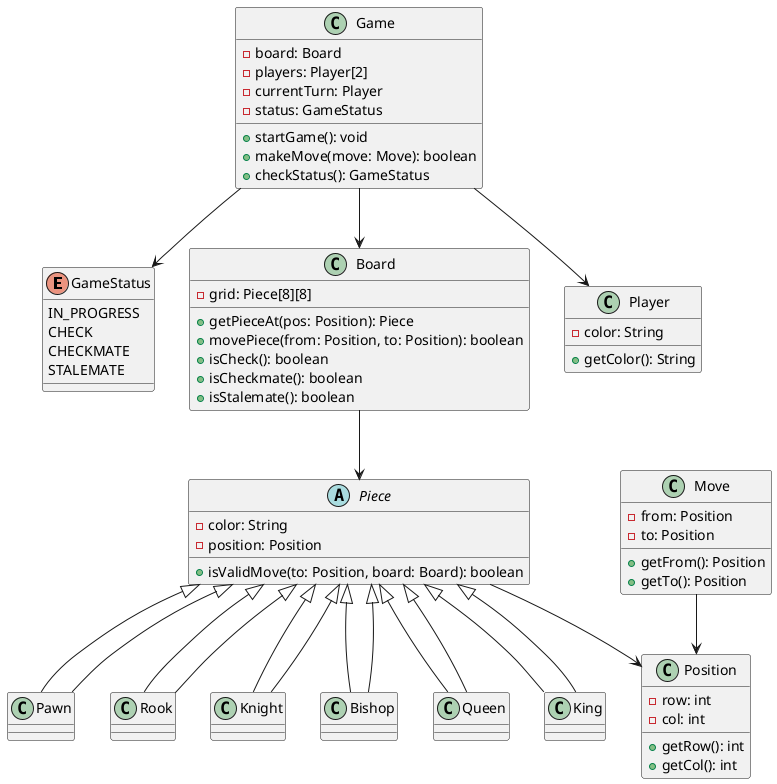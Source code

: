 @startuml
enum GameStatus {
  IN_PROGRESS
  CHECK
  CHECKMATE
  STALEMATE
}

class Game {
  - board: Board
  - players: Player[2]
  - currentTurn: Player
  - status: GameStatus
  + startGame(): void
  + makeMove(move: Move): boolean
  + checkStatus(): GameStatus
}

class Board {
  - grid: Piece[8][8]
  + getPieceAt(pos: Position): Piece
  + movePiece(from: Position, to: Position): boolean
  + isCheck(): boolean
  + isCheckmate(): boolean
  + isStalemate(): boolean
}

class Player {
  - color: String
  + getColor(): String
}

abstract class Piece {
  - color: String
  - position: Position
  + isValidMove(to: Position, board: Board): boolean
}

class Pawn extends Piece
class Rook extends Piece
class Knight extends Piece
class Bishop extends Piece
class Queen extends Piece
class King extends Piece

class Move {
  - from: Position
  - to: Position
  + getFrom(): Position
  + getTo(): Position
}

class Position {
  - row: int
  - col: int
  + getRow(): int
  + getCol(): int
}

Game --> Board
Game --> Player
Game --> GameStatus
Board --> Piece
Piece <|-- Pawn
Piece <|-- Rook
Piece <|-- Knight
Piece <|-- Bishop
Piece <|-- Queen
Piece <|-- King
Move --> Position
Piece --> Position
@enduml

